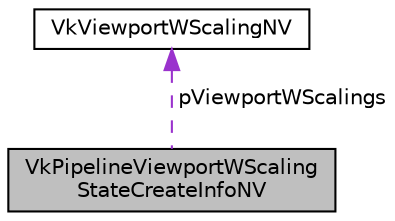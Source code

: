 digraph "VkPipelineViewportWScalingStateCreateInfoNV"
{
 // LATEX_PDF_SIZE
  edge [fontname="Helvetica",fontsize="10",labelfontname="Helvetica",labelfontsize="10"];
  node [fontname="Helvetica",fontsize="10",shape=record];
  Node1 [label="VkPipelineViewportWScaling\lStateCreateInfoNV",height=0.2,width=0.4,color="black", fillcolor="grey75", style="filled", fontcolor="black",tooltip=" "];
  Node2 -> Node1 [dir="back",color="darkorchid3",fontsize="10",style="dashed",label=" pViewportWScalings" ,fontname="Helvetica"];
  Node2 [label="VkViewportWScalingNV",height=0.2,width=0.4,color="black", fillcolor="white", style="filled",URL="$dd/dfd/structVkViewportWScalingNV.html",tooltip=" "];
}
